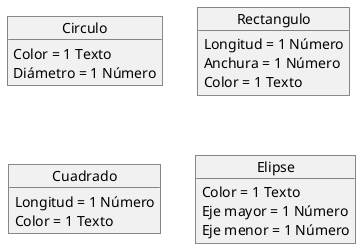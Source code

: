 @startuml

object Circulo
object Rectangulo
object Cuadrado
object Elipse

Circulo : Color = 1 Texto
Circulo : Diámetro = 1 Número


Rectangulo : Longitud = 1 Número
Rectangulo : Anchura = 1 Número
Rectangulo : Color = 1 Texto

Cuadrado : Longitud = 1 Número
Cuadrado : Color = 1 Texto

Elipse : Color = 1 Texto
Elipse : Eje mayor = 1 Número
Elipse : Eje menor = 1 Número


@enduml